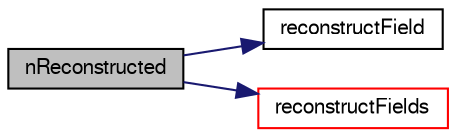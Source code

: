 digraph "nReconstructed"
{
  bgcolor="transparent";
  edge [fontname="FreeSans",fontsize="10",labelfontname="FreeSans",labelfontsize="10"];
  node [fontname="FreeSans",fontsize="10",shape=record];
  rankdir="LR";
  Node50 [label="nReconstructed",height=0.2,width=0.4,color="black", fillcolor="grey75", style="filled", fontcolor="black"];
  Node50 -> Node51 [color="midnightblue",fontsize="10",style="solid",fontname="FreeSans"];
  Node51 [label="reconstructField",height=0.2,width=0.4,color="black",URL="$a28654.html#adc8258c67299b21018a22da889b96aaf",tooltip="Reconstruct field. "];
  Node50 -> Node52 [color="midnightblue",fontsize="10",style="solid",fontname="FreeSans"];
  Node52 [label="reconstructFields",height=0.2,width=0.4,color="red",URL="$a28654.html#afdbc06f26580a47771f50bfc33ac87a1",tooltip="Reconstruct and write all fields. "];
}
